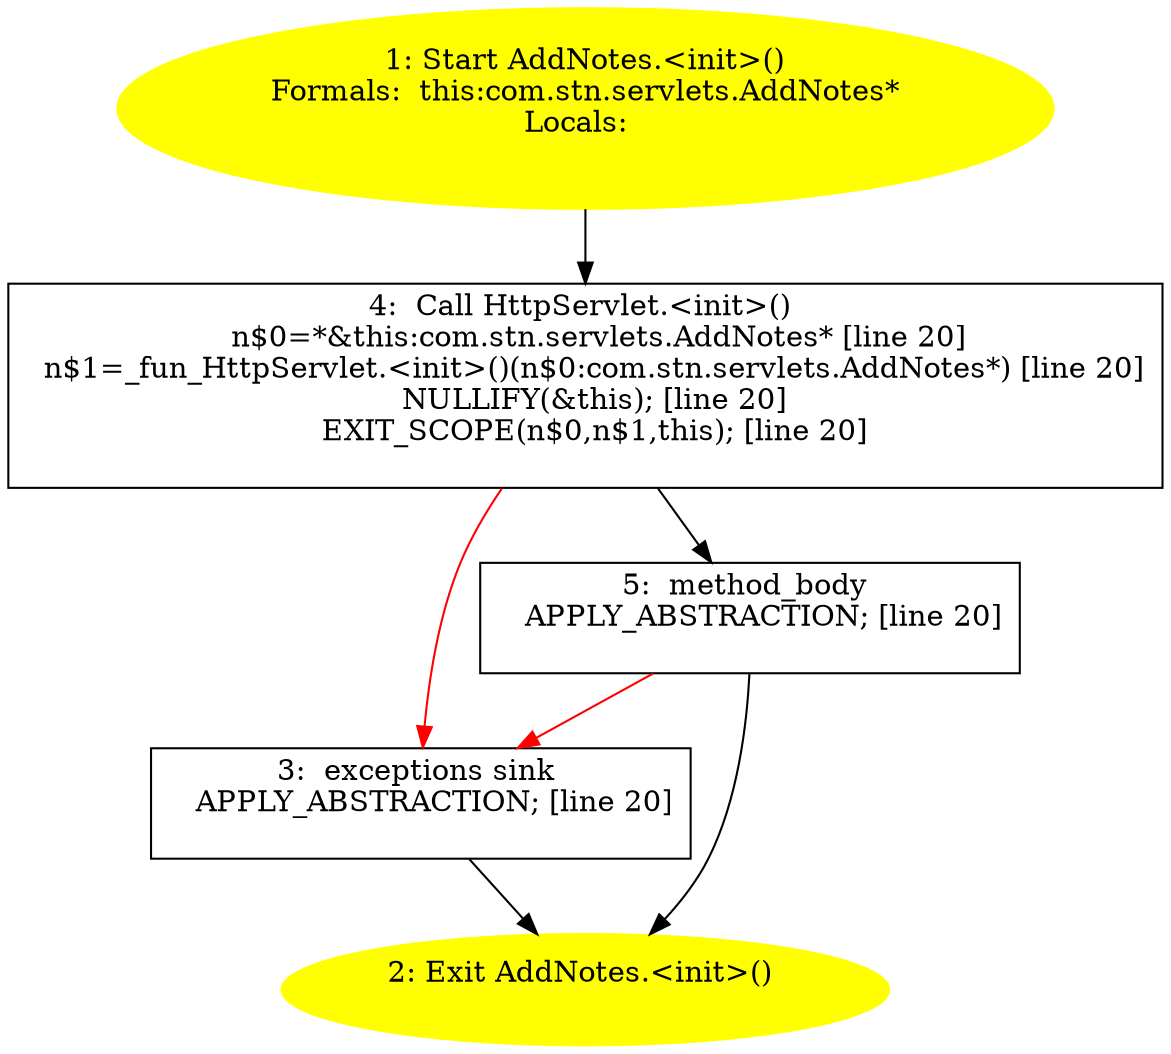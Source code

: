 /* @generated */
digraph cfg {
"com.stn.servlets.AddNotes.<init>().faaa90026abbc52638af1d29e752356f_1" [label="1: Start AddNotes.<init>()\nFormals:  this:com.stn.servlets.AddNotes*\nLocals:  \n  " color=yellow style=filled]
	

	 "com.stn.servlets.AddNotes.<init>().faaa90026abbc52638af1d29e752356f_1" -> "com.stn.servlets.AddNotes.<init>().faaa90026abbc52638af1d29e752356f_4" ;
"com.stn.servlets.AddNotes.<init>().faaa90026abbc52638af1d29e752356f_2" [label="2: Exit AddNotes.<init>() \n  " color=yellow style=filled]
	

"com.stn.servlets.AddNotes.<init>().faaa90026abbc52638af1d29e752356f_3" [label="3:  exceptions sink \n   APPLY_ABSTRACTION; [line 20]\n " shape="box"]
	

	 "com.stn.servlets.AddNotes.<init>().faaa90026abbc52638af1d29e752356f_3" -> "com.stn.servlets.AddNotes.<init>().faaa90026abbc52638af1d29e752356f_2" ;
"com.stn.servlets.AddNotes.<init>().faaa90026abbc52638af1d29e752356f_4" [label="4:  Call HttpServlet.<init>() \n   n$0=*&this:com.stn.servlets.AddNotes* [line 20]\n  n$1=_fun_HttpServlet.<init>()(n$0:com.stn.servlets.AddNotes*) [line 20]\n  NULLIFY(&this); [line 20]\n  EXIT_SCOPE(n$0,n$1,this); [line 20]\n " shape="box"]
	

	 "com.stn.servlets.AddNotes.<init>().faaa90026abbc52638af1d29e752356f_4" -> "com.stn.servlets.AddNotes.<init>().faaa90026abbc52638af1d29e752356f_5" ;
	 "com.stn.servlets.AddNotes.<init>().faaa90026abbc52638af1d29e752356f_4" -> "com.stn.servlets.AddNotes.<init>().faaa90026abbc52638af1d29e752356f_3" [color="red" ];
"com.stn.servlets.AddNotes.<init>().faaa90026abbc52638af1d29e752356f_5" [label="5:  method_body \n   APPLY_ABSTRACTION; [line 20]\n " shape="box"]
	

	 "com.stn.servlets.AddNotes.<init>().faaa90026abbc52638af1d29e752356f_5" -> "com.stn.servlets.AddNotes.<init>().faaa90026abbc52638af1d29e752356f_2" ;
	 "com.stn.servlets.AddNotes.<init>().faaa90026abbc52638af1d29e752356f_5" -> "com.stn.servlets.AddNotes.<init>().faaa90026abbc52638af1d29e752356f_3" [color="red" ];
}
